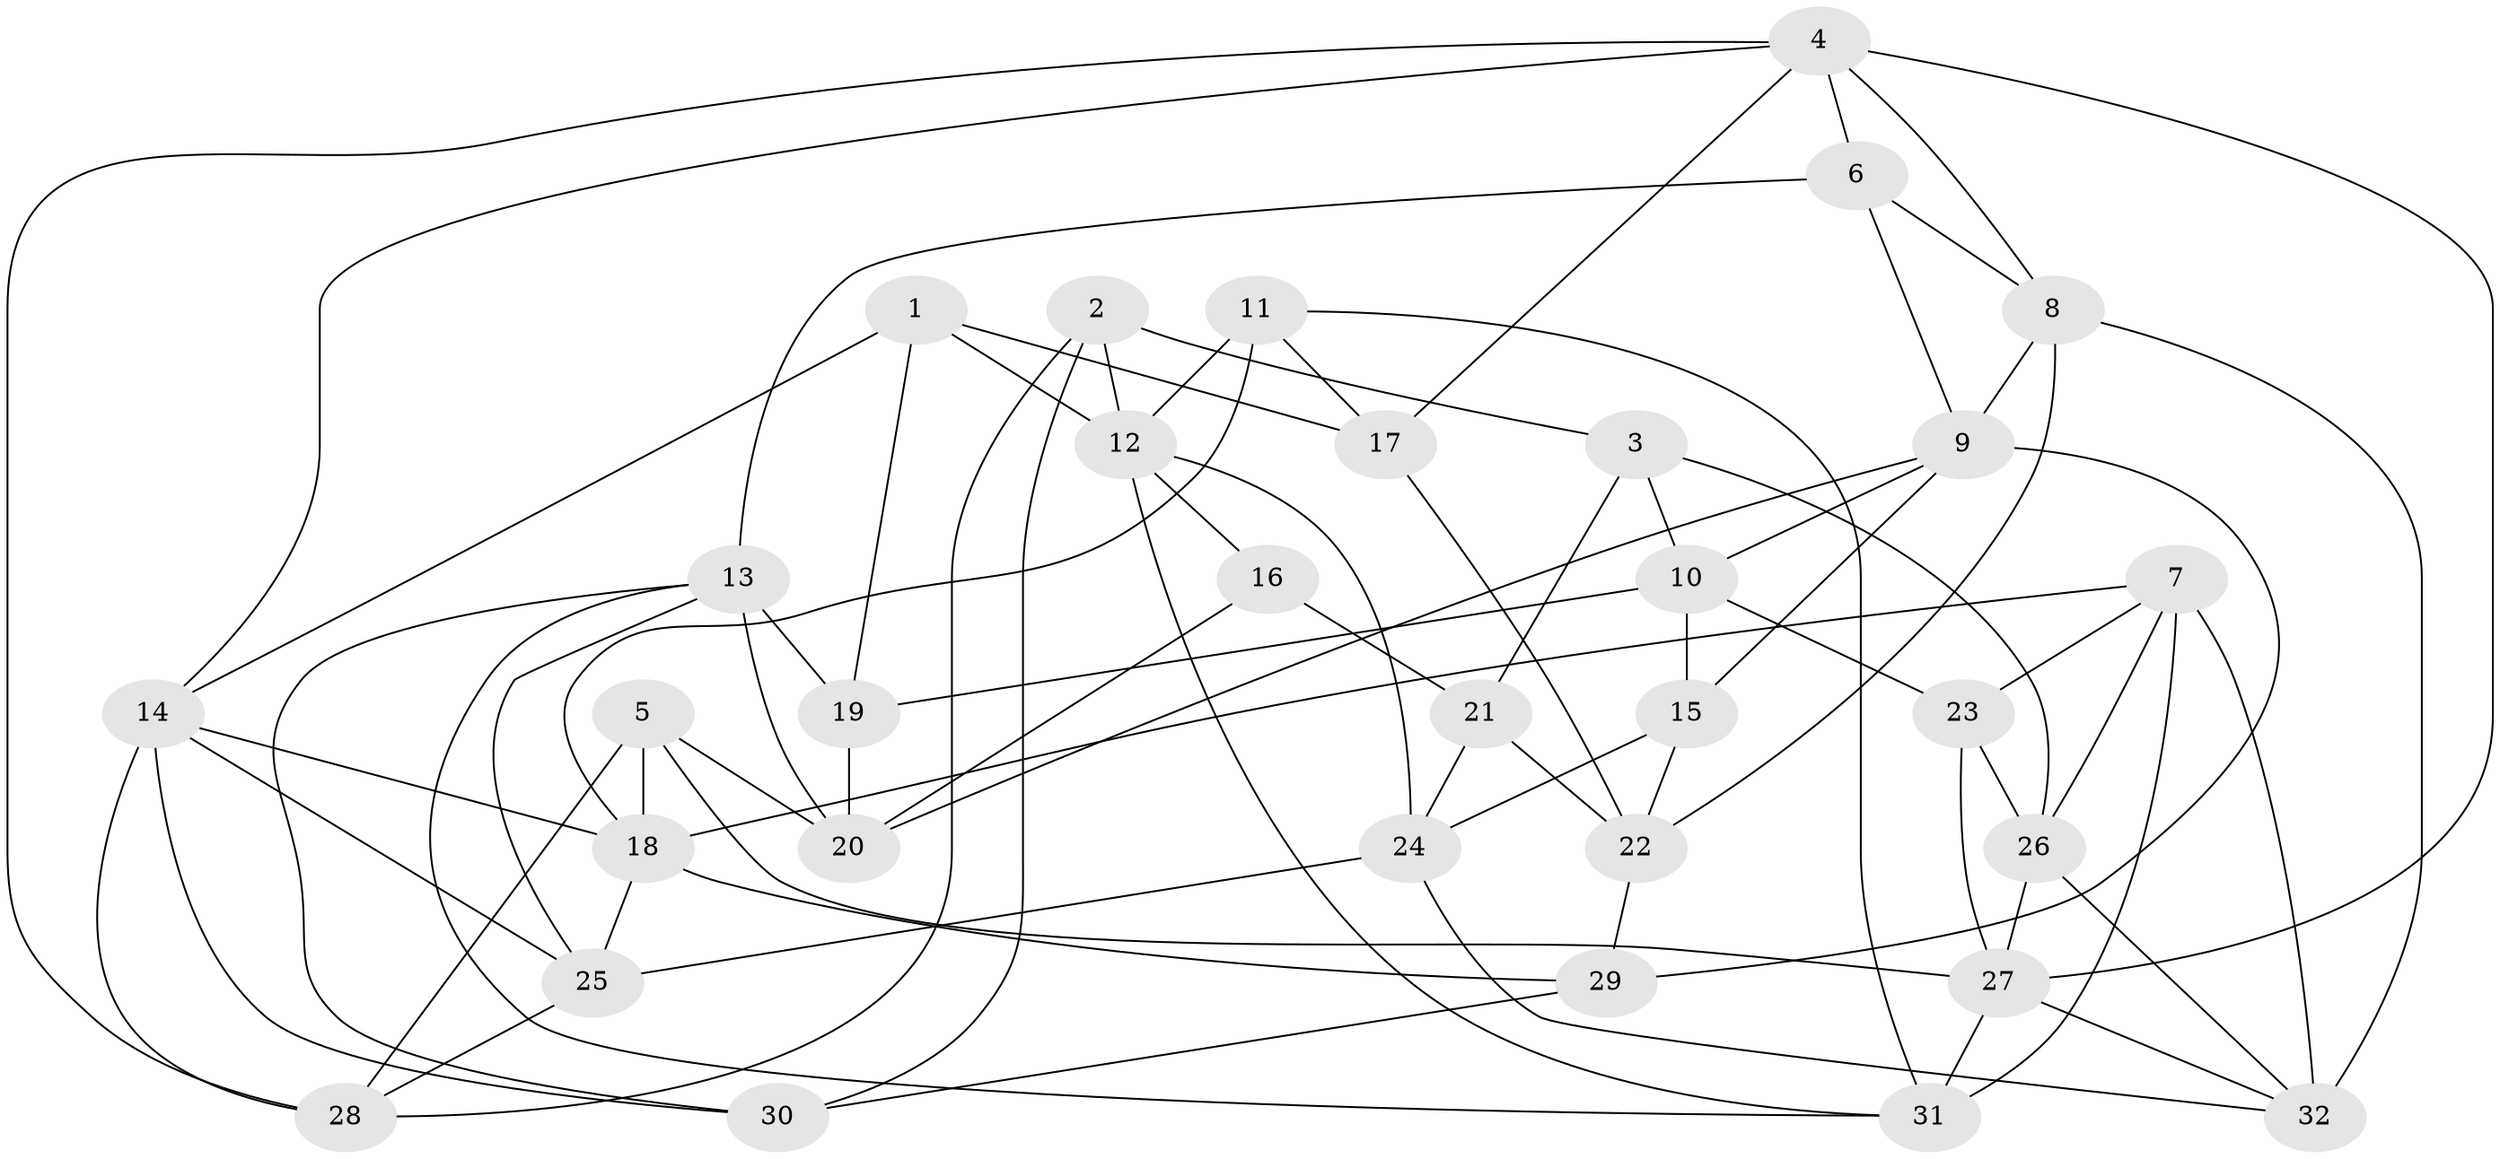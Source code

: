// original degree distribution, {4: 1.0}
// Generated by graph-tools (version 1.1) at 2025/38/03/04/25 23:38:15]
// undirected, 32 vertices, 76 edges
graph export_dot {
  node [color=gray90,style=filled];
  1;
  2;
  3;
  4;
  5;
  6;
  7;
  8;
  9;
  10;
  11;
  12;
  13;
  14;
  15;
  16;
  17;
  18;
  19;
  20;
  21;
  22;
  23;
  24;
  25;
  26;
  27;
  28;
  29;
  30;
  31;
  32;
  1 -- 12 [weight=1.0];
  1 -- 14 [weight=1.0];
  1 -- 17 [weight=1.0];
  1 -- 19 [weight=1.0];
  2 -- 3 [weight=2.0];
  2 -- 12 [weight=1.0];
  2 -- 28 [weight=2.0];
  2 -- 30 [weight=1.0];
  3 -- 10 [weight=1.0];
  3 -- 21 [weight=1.0];
  3 -- 26 [weight=2.0];
  4 -- 6 [weight=1.0];
  4 -- 8 [weight=1.0];
  4 -- 14 [weight=1.0];
  4 -- 17 [weight=1.0];
  4 -- 27 [weight=1.0];
  4 -- 28 [weight=1.0];
  5 -- 18 [weight=1.0];
  5 -- 20 [weight=1.0];
  5 -- 27 [weight=1.0];
  5 -- 28 [weight=1.0];
  6 -- 8 [weight=1.0];
  6 -- 9 [weight=1.0];
  6 -- 13 [weight=1.0];
  7 -- 18 [weight=1.0];
  7 -- 23 [weight=1.0];
  7 -- 26 [weight=1.0];
  7 -- 31 [weight=2.0];
  7 -- 32 [weight=1.0];
  8 -- 9 [weight=1.0];
  8 -- 22 [weight=1.0];
  8 -- 32 [weight=2.0];
  9 -- 10 [weight=1.0];
  9 -- 15 [weight=1.0];
  9 -- 20 [weight=1.0];
  9 -- 29 [weight=1.0];
  10 -- 15 [weight=2.0];
  10 -- 19 [weight=1.0];
  10 -- 23 [weight=1.0];
  11 -- 12 [weight=1.0];
  11 -- 17 [weight=1.0];
  11 -- 18 [weight=1.0];
  11 -- 31 [weight=1.0];
  12 -- 16 [weight=1.0];
  12 -- 24 [weight=1.0];
  12 -- 31 [weight=1.0];
  13 -- 19 [weight=1.0];
  13 -- 20 [weight=1.0];
  13 -- 25 [weight=1.0];
  13 -- 30 [weight=1.0];
  13 -- 31 [weight=1.0];
  14 -- 18 [weight=1.0];
  14 -- 25 [weight=1.0];
  14 -- 28 [weight=1.0];
  14 -- 30 [weight=1.0];
  15 -- 22 [weight=2.0];
  15 -- 24 [weight=1.0];
  16 -- 20 [weight=2.0];
  16 -- 21 [weight=1.0];
  17 -- 22 [weight=1.0];
  18 -- 25 [weight=1.0];
  18 -- 29 [weight=1.0];
  19 -- 20 [weight=1.0];
  21 -- 22 [weight=1.0];
  21 -- 24 [weight=1.0];
  22 -- 29 [weight=1.0];
  23 -- 26 [weight=1.0];
  23 -- 27 [weight=1.0];
  24 -- 25 [weight=2.0];
  24 -- 32 [weight=1.0];
  25 -- 28 [weight=1.0];
  26 -- 27 [weight=1.0];
  26 -- 32 [weight=1.0];
  27 -- 31 [weight=1.0];
  27 -- 32 [weight=1.0];
  29 -- 30 [weight=1.0];
}
